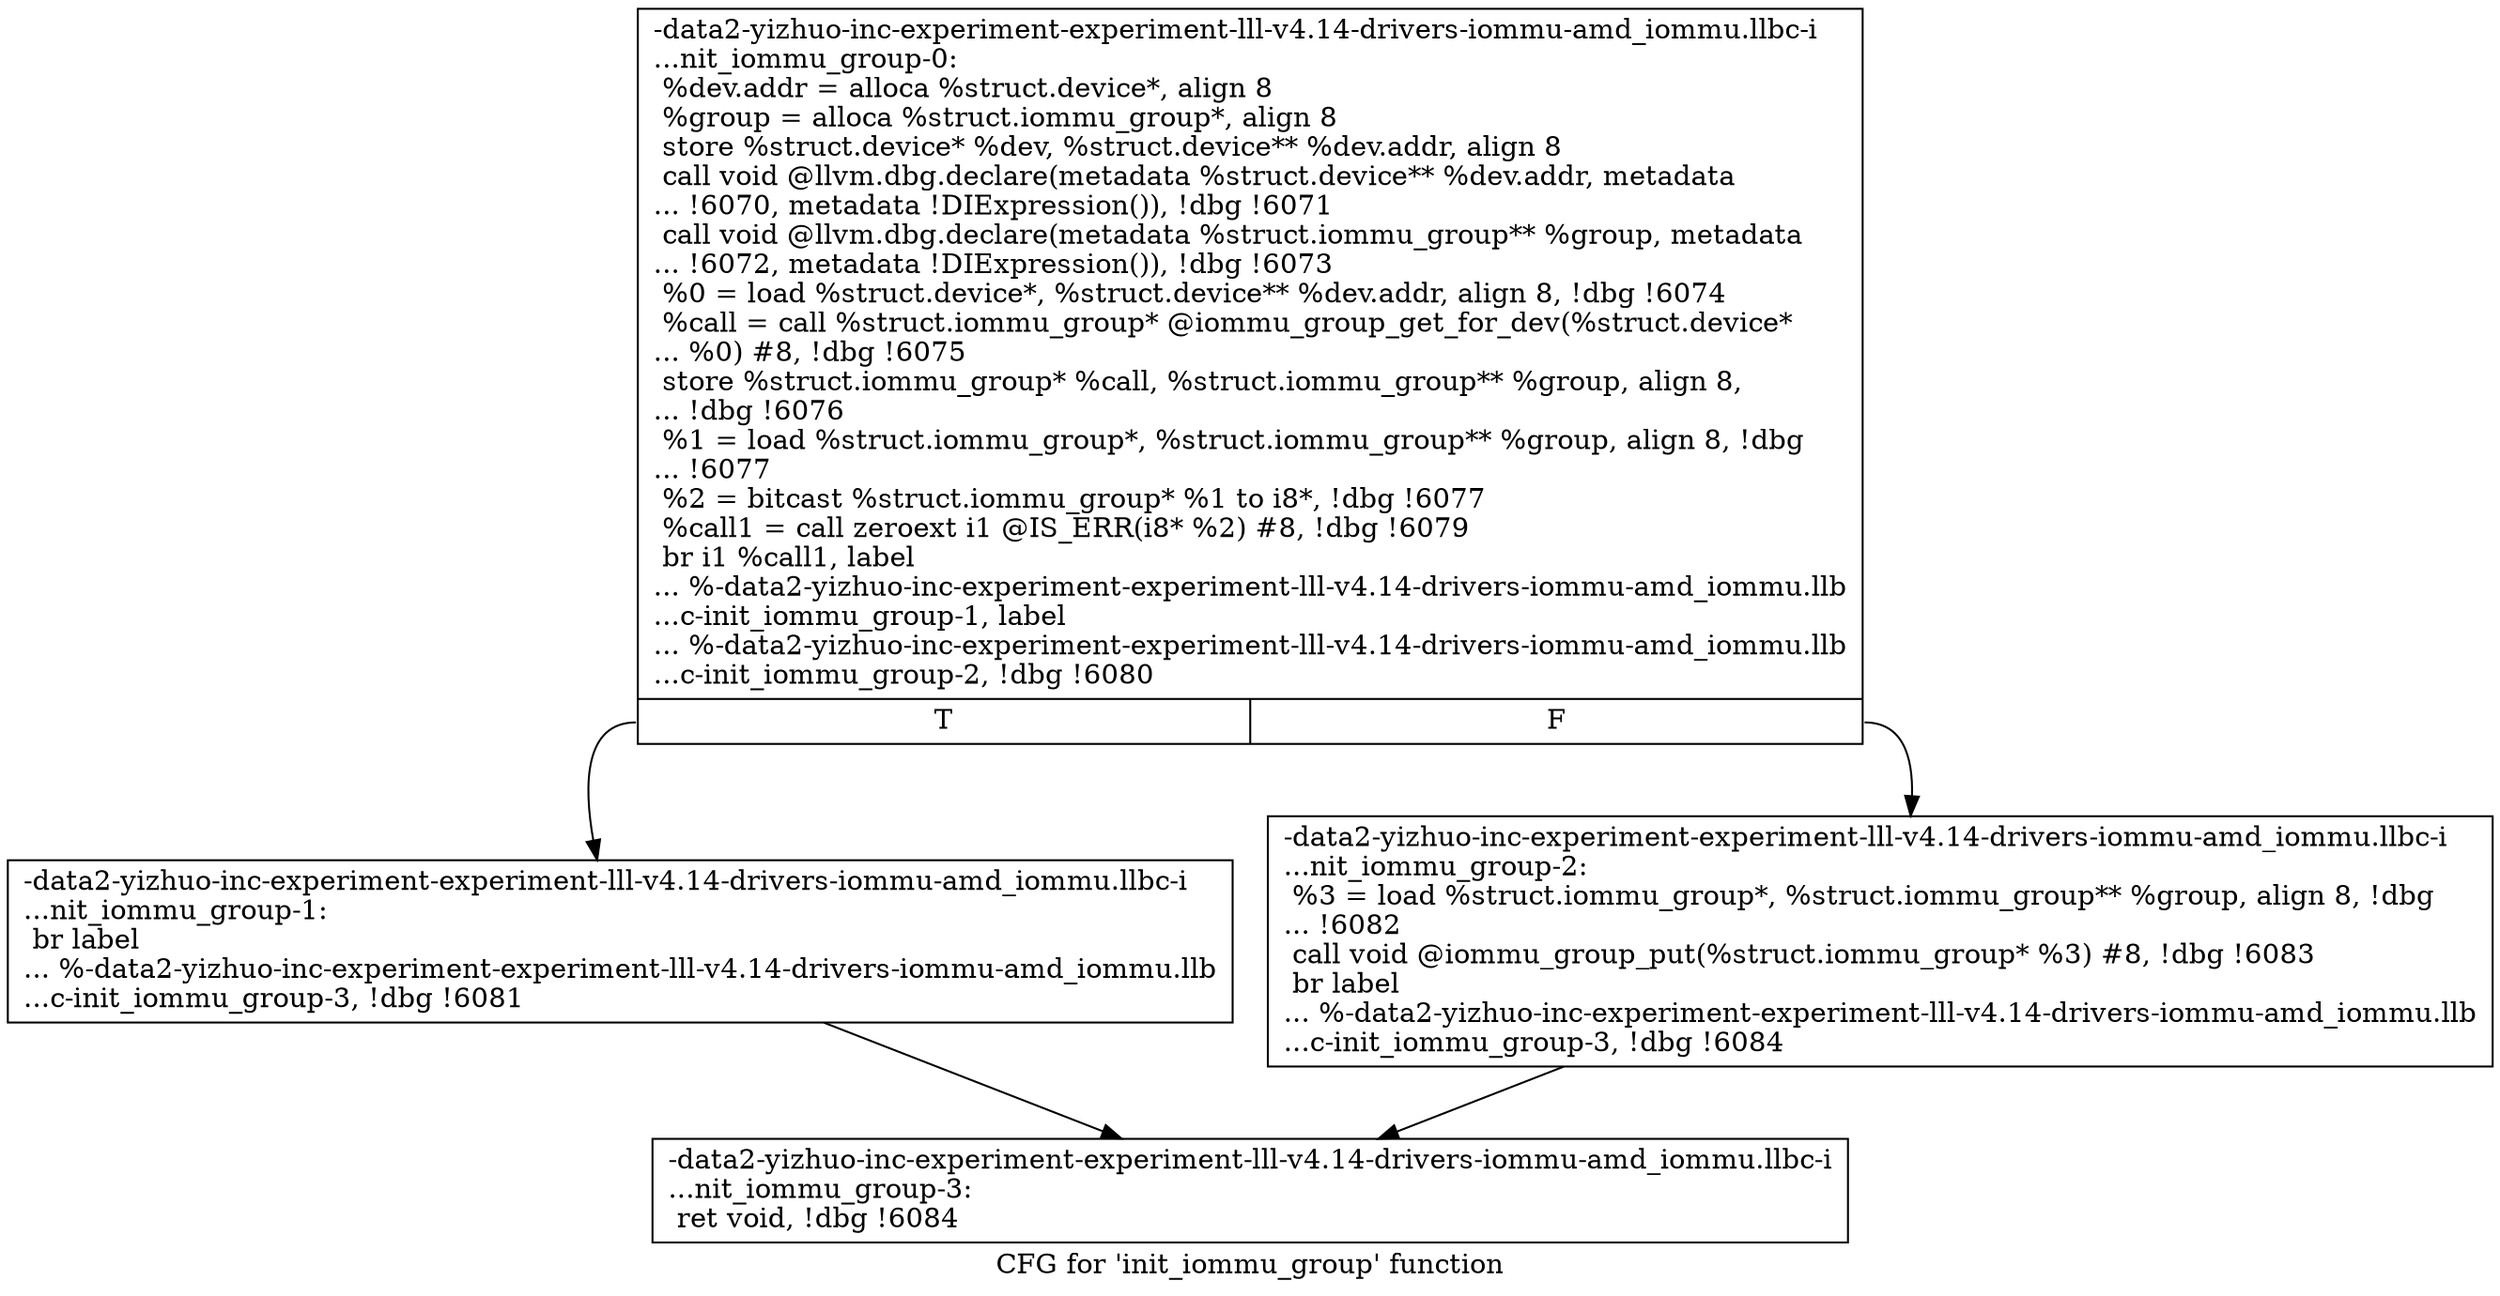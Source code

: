 digraph "CFG for 'init_iommu_group' function" {
	label="CFG for 'init_iommu_group' function";

	Node0x561b94845be0 [shape=record,label="{-data2-yizhuo-inc-experiment-experiment-lll-v4.14-drivers-iommu-amd_iommu.llbc-i\l...nit_iommu_group-0:\l  %dev.addr = alloca %struct.device*, align 8\l  %group = alloca %struct.iommu_group*, align 8\l  store %struct.device* %dev, %struct.device** %dev.addr, align 8\l  call void @llvm.dbg.declare(metadata %struct.device** %dev.addr, metadata\l... !6070, metadata !DIExpression()), !dbg !6071\l  call void @llvm.dbg.declare(metadata %struct.iommu_group** %group, metadata\l... !6072, metadata !DIExpression()), !dbg !6073\l  %0 = load %struct.device*, %struct.device** %dev.addr, align 8, !dbg !6074\l  %call = call %struct.iommu_group* @iommu_group_get_for_dev(%struct.device*\l... %0) #8, !dbg !6075\l  store %struct.iommu_group* %call, %struct.iommu_group** %group, align 8,\l... !dbg !6076\l  %1 = load %struct.iommu_group*, %struct.iommu_group** %group, align 8, !dbg\l... !6077\l  %2 = bitcast %struct.iommu_group* %1 to i8*, !dbg !6077\l  %call1 = call zeroext i1 @IS_ERR(i8* %2) #8, !dbg !6079\l  br i1 %call1, label\l... %-data2-yizhuo-inc-experiment-experiment-lll-v4.14-drivers-iommu-amd_iommu.llb\l...c-init_iommu_group-1, label\l... %-data2-yizhuo-inc-experiment-experiment-lll-v4.14-drivers-iommu-amd_iommu.llb\l...c-init_iommu_group-2, !dbg !6080\l|{<s0>T|<s1>F}}"];
	Node0x561b94845be0:s0 -> Node0x561b94847e70;
	Node0x561b94845be0:s1 -> Node0x561b94847ec0;
	Node0x561b94847e70 [shape=record,label="{-data2-yizhuo-inc-experiment-experiment-lll-v4.14-drivers-iommu-amd_iommu.llbc-i\l...nit_iommu_group-1: \l  br label\l... %-data2-yizhuo-inc-experiment-experiment-lll-v4.14-drivers-iommu-amd_iommu.llb\l...c-init_iommu_group-3, !dbg !6081\l}"];
	Node0x561b94847e70 -> Node0x561b94847f10;
	Node0x561b94847ec0 [shape=record,label="{-data2-yizhuo-inc-experiment-experiment-lll-v4.14-drivers-iommu-amd_iommu.llbc-i\l...nit_iommu_group-2: \l  %3 = load %struct.iommu_group*, %struct.iommu_group** %group, align 8, !dbg\l... !6082\l  call void @iommu_group_put(%struct.iommu_group* %3) #8, !dbg !6083\l  br label\l... %-data2-yizhuo-inc-experiment-experiment-lll-v4.14-drivers-iommu-amd_iommu.llb\l...c-init_iommu_group-3, !dbg !6084\l}"];
	Node0x561b94847ec0 -> Node0x561b94847f10;
	Node0x561b94847f10 [shape=record,label="{-data2-yizhuo-inc-experiment-experiment-lll-v4.14-drivers-iommu-amd_iommu.llbc-i\l...nit_iommu_group-3: \l  ret void, !dbg !6084\l}"];
}

